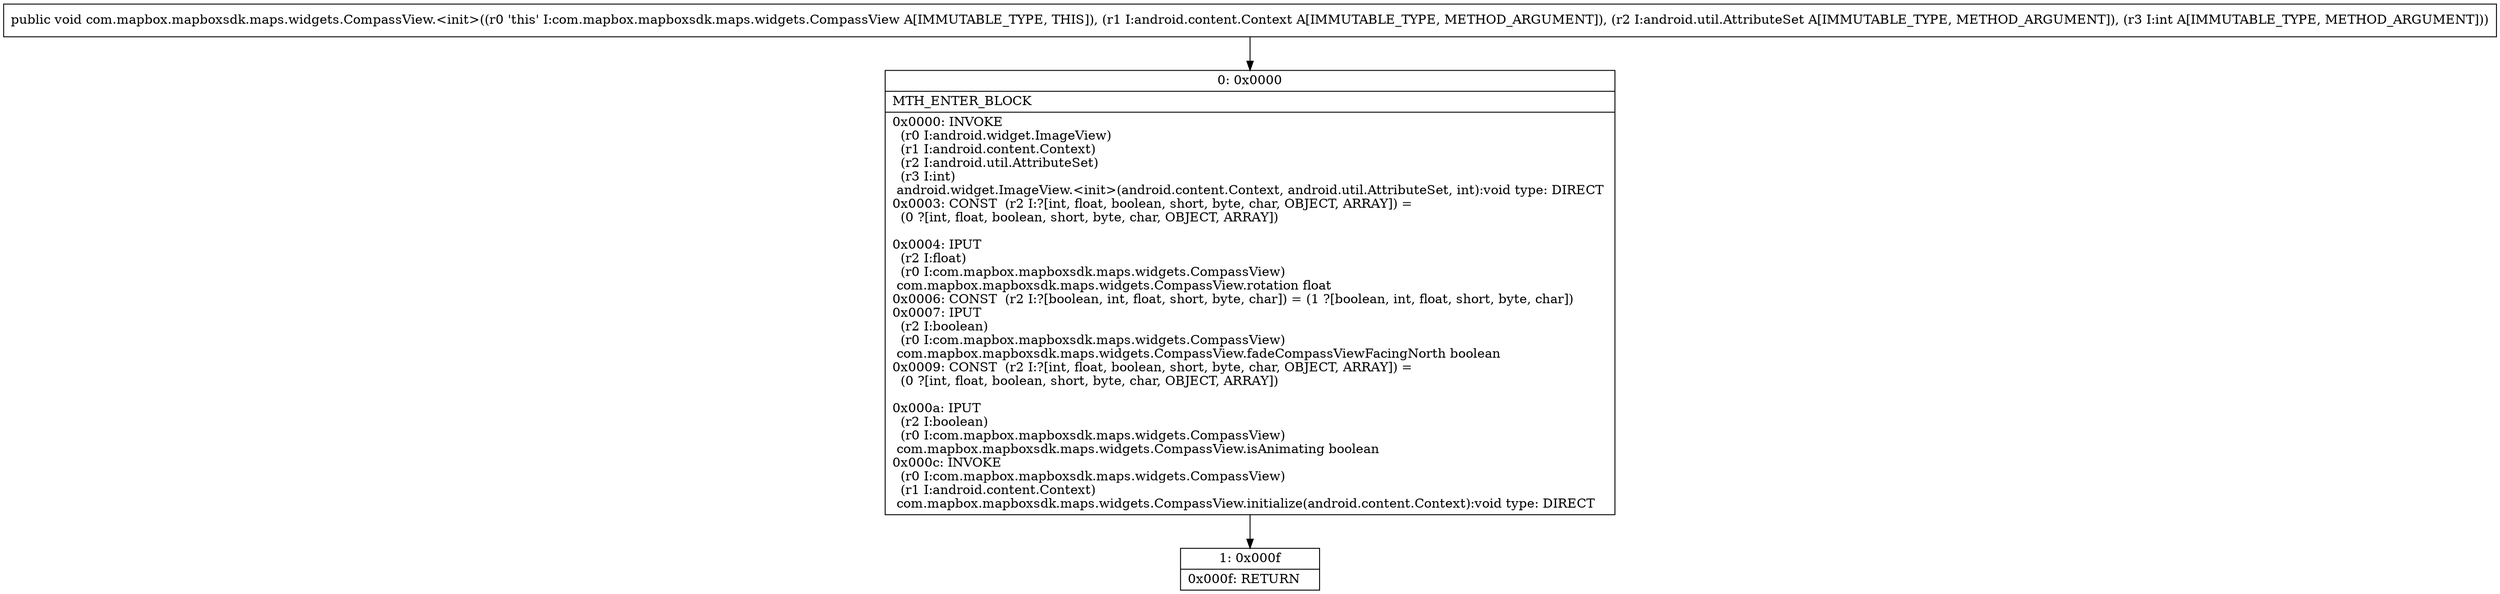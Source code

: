 digraph "CFG forcom.mapbox.mapboxsdk.maps.widgets.CompassView.\<init\>(Landroid\/content\/Context;Landroid\/util\/AttributeSet;I)V" {
Node_0 [shape=record,label="{0\:\ 0x0000|MTH_ENTER_BLOCK\l|0x0000: INVOKE  \l  (r0 I:android.widget.ImageView)\l  (r1 I:android.content.Context)\l  (r2 I:android.util.AttributeSet)\l  (r3 I:int)\l android.widget.ImageView.\<init\>(android.content.Context, android.util.AttributeSet, int):void type: DIRECT \l0x0003: CONST  (r2 I:?[int, float, boolean, short, byte, char, OBJECT, ARRAY]) = \l  (0 ?[int, float, boolean, short, byte, char, OBJECT, ARRAY])\l \l0x0004: IPUT  \l  (r2 I:float)\l  (r0 I:com.mapbox.mapboxsdk.maps.widgets.CompassView)\l com.mapbox.mapboxsdk.maps.widgets.CompassView.rotation float \l0x0006: CONST  (r2 I:?[boolean, int, float, short, byte, char]) = (1 ?[boolean, int, float, short, byte, char]) \l0x0007: IPUT  \l  (r2 I:boolean)\l  (r0 I:com.mapbox.mapboxsdk.maps.widgets.CompassView)\l com.mapbox.mapboxsdk.maps.widgets.CompassView.fadeCompassViewFacingNorth boolean \l0x0009: CONST  (r2 I:?[int, float, boolean, short, byte, char, OBJECT, ARRAY]) = \l  (0 ?[int, float, boolean, short, byte, char, OBJECT, ARRAY])\l \l0x000a: IPUT  \l  (r2 I:boolean)\l  (r0 I:com.mapbox.mapboxsdk.maps.widgets.CompassView)\l com.mapbox.mapboxsdk.maps.widgets.CompassView.isAnimating boolean \l0x000c: INVOKE  \l  (r0 I:com.mapbox.mapboxsdk.maps.widgets.CompassView)\l  (r1 I:android.content.Context)\l com.mapbox.mapboxsdk.maps.widgets.CompassView.initialize(android.content.Context):void type: DIRECT \l}"];
Node_1 [shape=record,label="{1\:\ 0x000f|0x000f: RETURN   \l}"];
MethodNode[shape=record,label="{public void com.mapbox.mapboxsdk.maps.widgets.CompassView.\<init\>((r0 'this' I:com.mapbox.mapboxsdk.maps.widgets.CompassView A[IMMUTABLE_TYPE, THIS]), (r1 I:android.content.Context A[IMMUTABLE_TYPE, METHOD_ARGUMENT]), (r2 I:android.util.AttributeSet A[IMMUTABLE_TYPE, METHOD_ARGUMENT]), (r3 I:int A[IMMUTABLE_TYPE, METHOD_ARGUMENT])) }"];
MethodNode -> Node_0;
Node_0 -> Node_1;
}

